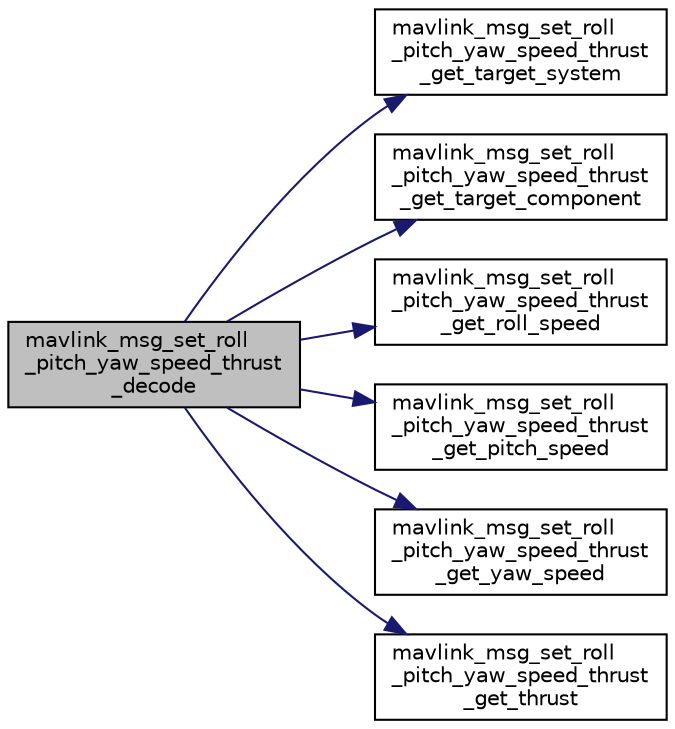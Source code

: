 digraph "mavlink_msg_set_roll_pitch_yaw_speed_thrust_decode"
{
 // INTERACTIVE_SVG=YES
  edge [fontname="Helvetica",fontsize="10",labelfontname="Helvetica",labelfontsize="10"];
  node [fontname="Helvetica",fontsize="10",shape=record];
  rankdir="LR";
  Node1 [label="mavlink_msg_set_roll\l_pitch_yaw_speed_thrust\l_decode",height=0.2,width=0.4,color="black", fillcolor="grey75", style="filled" fontcolor="black"];
  Node1 -> Node2 [color="midnightblue",fontsize="10",style="solid",fontname="Helvetica"];
  Node2 [label="mavlink_msg_set_roll\l_pitch_yaw_speed_thrust\l_get_target_system",height=0.2,width=0.4,color="black", fillcolor="white", style="filled",URL="$mavlink__msg__set__roll__pitch__yaw__speed__thrust_8h.html#aa09203539e3cb04685835248b12f9676",tooltip="Send a set_roll_pitch_yaw_speed_thrust message. "];
  Node1 -> Node3 [color="midnightblue",fontsize="10",style="solid",fontname="Helvetica"];
  Node3 [label="mavlink_msg_set_roll\l_pitch_yaw_speed_thrust\l_get_target_component",height=0.2,width=0.4,color="black", fillcolor="white", style="filled",URL="$mavlink__msg__set__roll__pitch__yaw__speed__thrust_8h.html#a6f82bc24dd06dbce627e7b8d6e5fbade",tooltip="Get field target_component from set_roll_pitch_yaw_speed_thrust message. "];
  Node1 -> Node4 [color="midnightblue",fontsize="10",style="solid",fontname="Helvetica"];
  Node4 [label="mavlink_msg_set_roll\l_pitch_yaw_speed_thrust\l_get_roll_speed",height=0.2,width=0.4,color="black", fillcolor="white", style="filled",URL="$mavlink__msg__set__roll__pitch__yaw__speed__thrust_8h.html#ad996acded7a9798748d4d058d955fddd",tooltip="Get field roll_speed from set_roll_pitch_yaw_speed_thrust message. "];
  Node1 -> Node5 [color="midnightblue",fontsize="10",style="solid",fontname="Helvetica"];
  Node5 [label="mavlink_msg_set_roll\l_pitch_yaw_speed_thrust\l_get_pitch_speed",height=0.2,width=0.4,color="black", fillcolor="white", style="filled",URL="$mavlink__msg__set__roll__pitch__yaw__speed__thrust_8h.html#a48faaff7adbbf2759143252369e468b2",tooltip="Get field pitch_speed from set_roll_pitch_yaw_speed_thrust message. "];
  Node1 -> Node6 [color="midnightblue",fontsize="10",style="solid",fontname="Helvetica"];
  Node6 [label="mavlink_msg_set_roll\l_pitch_yaw_speed_thrust\l_get_yaw_speed",height=0.2,width=0.4,color="black", fillcolor="white", style="filled",URL="$mavlink__msg__set__roll__pitch__yaw__speed__thrust_8h.html#a719501ee43dc65c19c63de38e8bd6526",tooltip="Get field yaw_speed from set_roll_pitch_yaw_speed_thrust message. "];
  Node1 -> Node7 [color="midnightblue",fontsize="10",style="solid",fontname="Helvetica"];
  Node7 [label="mavlink_msg_set_roll\l_pitch_yaw_speed_thrust\l_get_thrust",height=0.2,width=0.4,color="black", fillcolor="white", style="filled",URL="$mavlink__msg__set__roll__pitch__yaw__speed__thrust_8h.html#a250dbb11436a542ef1f277139952f11f",tooltip="Get field thrust from set_roll_pitch_yaw_speed_thrust message. "];
}
